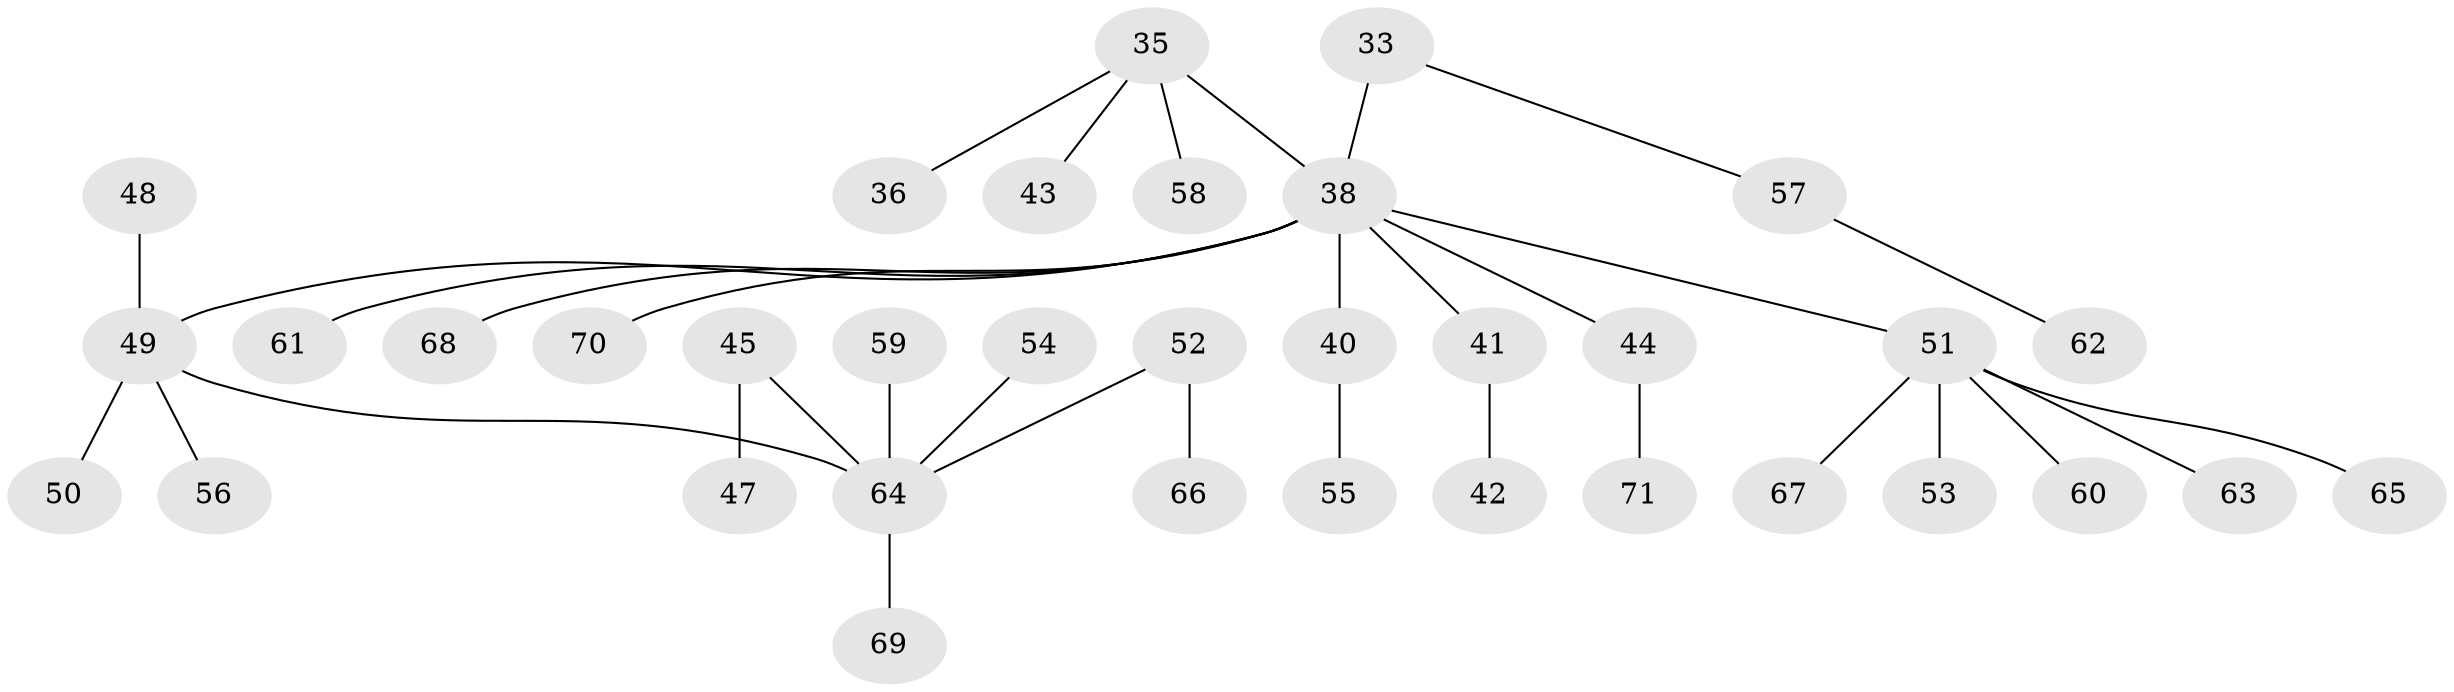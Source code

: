 // original degree distribution, {6: 0.014084507042253521, 2: 0.23943661971830985, 3: 0.16901408450704225, 4: 0.04225352112676056, 5: 0.028169014084507043, 1: 0.49295774647887325, 7: 0.014084507042253521}
// Generated by graph-tools (version 1.1) at 2025/52/03/09/25 04:52:45]
// undirected, 35 vertices, 34 edges
graph export_dot {
graph [start="1"]
  node [color=gray90,style=filled];
  33;
  35 [super="+24"];
  36;
  38 [super="+15+13+8"];
  40 [super="+28"];
  41;
  42;
  43;
  44;
  45;
  47;
  48;
  49 [super="+20+31+32"];
  50;
  51 [super="+37+39+46"];
  52;
  53;
  54;
  55;
  56;
  57;
  58;
  59;
  60;
  61;
  62;
  63;
  64 [super="+17+29+30+34"];
  65;
  66;
  67;
  68 [super="+21"];
  69;
  70;
  71;
  33 -- 57;
  33 -- 38;
  35 -- 36;
  35 -- 38;
  35 -- 58;
  35 -- 43;
  38 -- 44;
  38 -- 61;
  38 -- 70;
  38 -- 41;
  38 -- 49;
  38 -- 40;
  38 -- 51;
  38 -- 68;
  40 -- 55;
  41 -- 42;
  44 -- 71;
  45 -- 47;
  45 -- 64;
  48 -- 49;
  49 -- 50;
  49 -- 56;
  49 -- 64;
  51 -- 60;
  51 -- 63;
  51 -- 65;
  51 -- 67;
  51 -- 53;
  52 -- 66;
  52 -- 64;
  54 -- 64;
  57 -- 62;
  59 -- 64;
  64 -- 69;
}
